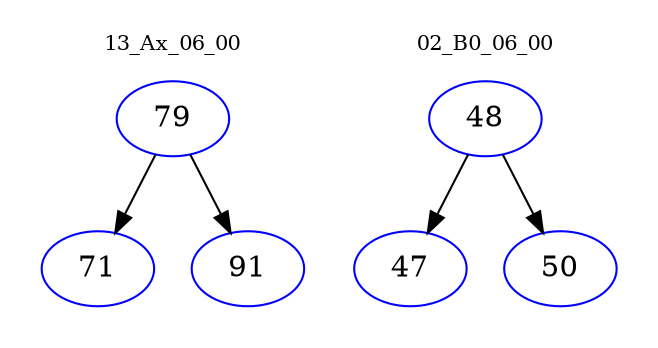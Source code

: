 digraph{
subgraph cluster_0 {
color = white
label = "13_Ax_06_00";
fontsize=10;
T0_79 [label="79", color="blue"]
T0_79 -> T0_71 [color="black"]
T0_71 [label="71", color="blue"]
T0_79 -> T0_91 [color="black"]
T0_91 [label="91", color="blue"]
}
subgraph cluster_1 {
color = white
label = "02_B0_06_00";
fontsize=10;
T1_48 [label="48", color="blue"]
T1_48 -> T1_47 [color="black"]
T1_47 [label="47", color="blue"]
T1_48 -> T1_50 [color="black"]
T1_50 [label="50", color="blue"]
}
}
